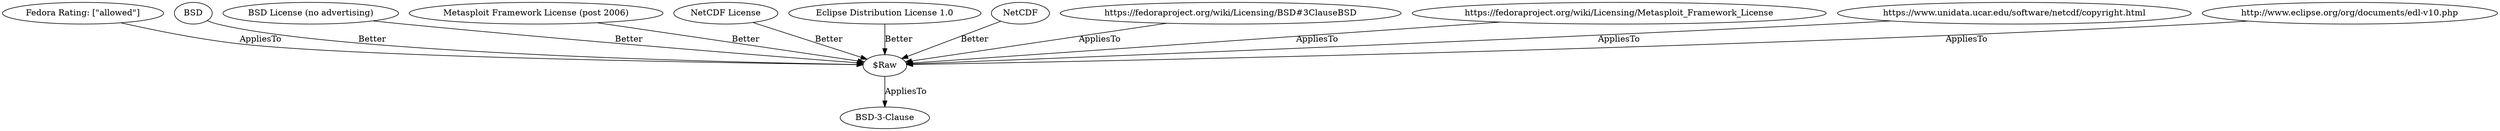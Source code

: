 digraph {
    3 [ label = "Fedora Rating: [\"allowed\"]" ]
    161 [ label = "BSD" ]
    191 [ label = "BSD-3-Clause" ]
    192 [ label = "$Raw" ]
    193 [ label = "BSD License (no advertising)" ]
    194 [ label = "Metasploit Framework License (post 2006)" ]
    195 [ label = "NetCDF License" ]
    196 [ label = "Eclipse Distribution License 1.0" ]
    197 [ label = "NetCDF" ]
    198 [ label = "https://fedoraproject.org/wiki/Licensing/BSD#3ClauseBSD" ]
    199 [ label = "https://fedoraproject.org/wiki/Licensing/Metasploit_Framework_License" ]
    200 [ label = "https://www.unidata.ucar.edu/software/netcdf/copyright.html" ]
    201 [ label = "http://www.eclipse.org/org/documents/edl-v10.php" ]
    192 -> 191 [ label = "AppliesTo" ]
    193 -> 192 [ label = "Better" ]
    194 -> 192 [ label = "Better" ]
    195 -> 192 [ label = "Better" ]
    196 -> 192 [ label = "Better" ]
    161 -> 192 [ label = "Better" ]
    197 -> 192 [ label = "Better" ]
    3 -> 192 [ label = "AppliesTo" ]
    198 -> 192 [ label = "AppliesTo" ]
    199 -> 192 [ label = "AppliesTo" ]
    200 -> 192 [ label = "AppliesTo" ]
    201 -> 192 [ label = "AppliesTo" ]
}

